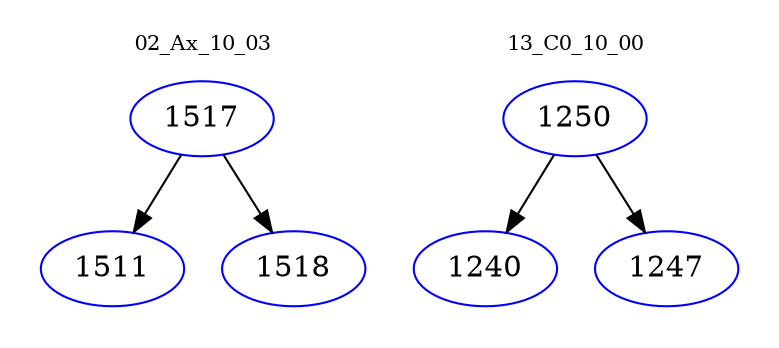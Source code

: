 digraph{
subgraph cluster_0 {
color = white
label = "02_Ax_10_03";
fontsize=10;
T0_1517 [label="1517", color="blue"]
T0_1517 -> T0_1511 [color="black"]
T0_1511 [label="1511", color="blue"]
T0_1517 -> T0_1518 [color="black"]
T0_1518 [label="1518", color="blue"]
}
subgraph cluster_1 {
color = white
label = "13_C0_10_00";
fontsize=10;
T1_1250 [label="1250", color="blue"]
T1_1250 -> T1_1240 [color="black"]
T1_1240 [label="1240", color="blue"]
T1_1250 -> T1_1247 [color="black"]
T1_1247 [label="1247", color="blue"]
}
}

